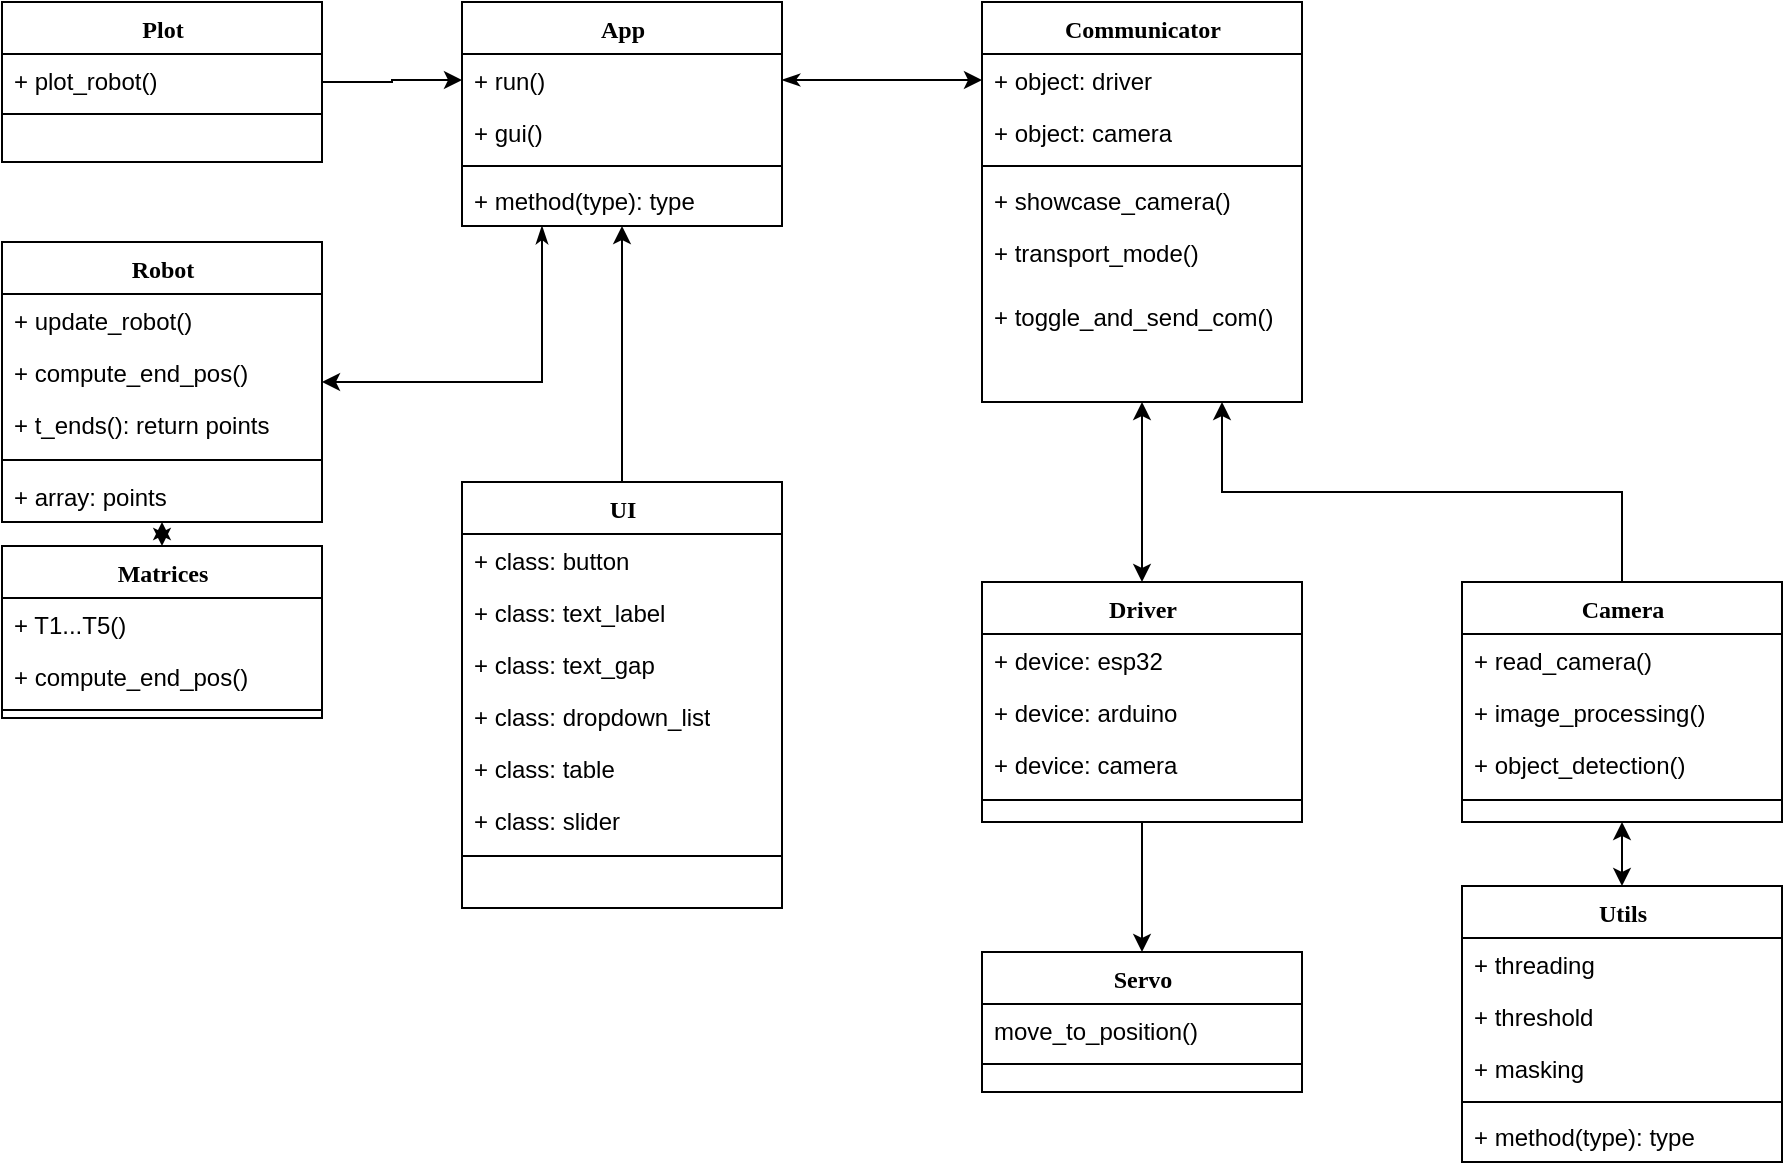 <mxfile version="24.8.0">
  <diagram name="Page-1" id="9f46799a-70d6-7492-0946-bef42562c5a5">
    <mxGraphModel dx="1652" dy="862" grid="1" gridSize="10" guides="1" tooltips="1" connect="1" arrows="1" fold="1" page="1" pageScale="1" pageWidth="1100" pageHeight="850" background="none" math="0" shadow="0">
      <root>
        <mxCell id="0" />
        <mxCell id="1" parent="0" />
        <mxCell id="78961159f06e98e8-17" value="&lt;div&gt;App&lt;/div&gt;" style="swimlane;html=1;fontStyle=1;align=center;verticalAlign=top;childLayout=stackLayout;horizontal=1;startSize=26;horizontalStack=0;resizeParent=1;resizeLast=0;collapsible=1;marginBottom=0;swimlaneFillColor=#ffffff;rounded=0;shadow=0;comic=0;labelBackgroundColor=none;strokeWidth=1;fillColor=none;fontFamily=Verdana;fontSize=12" parent="1" vertex="1">
          <mxGeometry x="335" y="135" width="160" height="112" as="geometry" />
        </mxCell>
        <mxCell id="78961159f06e98e8-21" value="+ run()" style="text;html=1;strokeColor=none;fillColor=none;align=left;verticalAlign=top;spacingLeft=4;spacingRight=4;whiteSpace=wrap;overflow=hidden;rotatable=0;points=[[0,0.5],[1,0.5]];portConstraint=eastwest;" parent="78961159f06e98e8-17" vertex="1">
          <mxGeometry y="26" width="160" height="26" as="geometry" />
        </mxCell>
        <mxCell id="y2Rr1G1InL5f_Mi1YHpn-5" value="+ gui()" style="text;html=1;strokeColor=none;fillColor=none;align=left;verticalAlign=top;spacingLeft=4;spacingRight=4;whiteSpace=wrap;overflow=hidden;rotatable=0;points=[[0,0.5],[1,0.5]];portConstraint=eastwest;" vertex="1" parent="78961159f06e98e8-17">
          <mxGeometry y="52" width="160" height="26" as="geometry" />
        </mxCell>
        <mxCell id="78961159f06e98e8-19" value="" style="line;html=1;strokeWidth=1;fillColor=none;align=left;verticalAlign=middle;spacingTop=-1;spacingLeft=3;spacingRight=3;rotatable=0;labelPosition=right;points=[];portConstraint=eastwest;" parent="78961159f06e98e8-17" vertex="1">
          <mxGeometry y="78" width="160" height="8" as="geometry" />
        </mxCell>
        <mxCell id="78961159f06e98e8-20" value="+ method(type): type" style="text;html=1;strokeColor=none;fillColor=none;align=left;verticalAlign=top;spacingLeft=4;spacingRight=4;whiteSpace=wrap;overflow=hidden;rotatable=0;points=[[0,0.5],[1,0.5]];portConstraint=eastwest;" parent="78961159f06e98e8-17" vertex="1">
          <mxGeometry y="86" width="160" height="26" as="geometry" />
        </mxCell>
        <mxCell id="78961159f06e98e8-30" value="Communicator" style="swimlane;html=1;fontStyle=1;align=center;verticalAlign=top;childLayout=stackLayout;horizontal=1;startSize=26;horizontalStack=0;resizeParent=1;resizeLast=0;collapsible=1;marginBottom=0;swimlaneFillColor=#ffffff;rounded=0;shadow=0;comic=0;labelBackgroundColor=none;strokeWidth=1;fillColor=none;fontFamily=Verdana;fontSize=12" parent="1" vertex="1">
          <mxGeometry x="595" y="135" width="160" height="200" as="geometry" />
        </mxCell>
        <mxCell id="78961159f06e98e8-31" value="+ object: driver" style="text;html=1;strokeColor=none;fillColor=none;align=left;verticalAlign=top;spacingLeft=4;spacingRight=4;whiteSpace=wrap;overflow=hidden;rotatable=0;points=[[0,0.5],[1,0.5]];portConstraint=eastwest;" parent="78961159f06e98e8-30" vertex="1">
          <mxGeometry y="26" width="160" height="26" as="geometry" />
        </mxCell>
        <mxCell id="78961159f06e98e8-32" value="+ object: camera" style="text;html=1;strokeColor=none;fillColor=none;align=left;verticalAlign=top;spacingLeft=4;spacingRight=4;whiteSpace=wrap;overflow=hidden;rotatable=0;points=[[0,0.5],[1,0.5]];portConstraint=eastwest;" parent="78961159f06e98e8-30" vertex="1">
          <mxGeometry y="52" width="160" height="26" as="geometry" />
        </mxCell>
        <mxCell id="78961159f06e98e8-38" value="" style="line;html=1;strokeWidth=1;fillColor=none;align=left;verticalAlign=middle;spacingTop=-1;spacingLeft=3;spacingRight=3;rotatable=0;labelPosition=right;points=[];portConstraint=eastwest;" parent="78961159f06e98e8-30" vertex="1">
          <mxGeometry y="78" width="160" height="8" as="geometry" />
        </mxCell>
        <mxCell id="QlMGVQ_QJYoTxt8vf1R1-7" value="+ showcase_camera()" style="text;html=1;strokeColor=none;fillColor=none;align=left;verticalAlign=top;spacingLeft=4;spacingRight=4;whiteSpace=wrap;overflow=hidden;rotatable=0;points=[[0,0.5],[1,0.5]];portConstraint=eastwest;" parent="78961159f06e98e8-30" vertex="1">
          <mxGeometry y="86" width="160" height="26" as="geometry" />
        </mxCell>
        <mxCell id="QlMGVQ_QJYoTxt8vf1R1-8" value="&lt;div&gt;+ transport_mode()&lt;/div&gt;" style="text;html=1;strokeColor=none;fillColor=none;align=left;verticalAlign=top;spacingLeft=4;spacingRight=4;whiteSpace=wrap;overflow=hidden;rotatable=0;points=[[0,0.5],[1,0.5]];portConstraint=eastwest;" parent="78961159f06e98e8-30" vertex="1">
          <mxGeometry y="112" width="160" height="32" as="geometry" />
        </mxCell>
        <mxCell id="QlMGVQ_QJYoTxt8vf1R1-9" value="+ toggle_and_send_com()" style="text;html=1;strokeColor=none;fillColor=none;align=left;verticalAlign=top;spacingLeft=4;spacingRight=4;whiteSpace=wrap;overflow=hidden;rotatable=0;points=[[0,0.5],[1,0.5]];portConstraint=eastwest;" parent="78961159f06e98e8-30" vertex="1">
          <mxGeometry y="144" width="160" height="26" as="geometry" />
        </mxCell>
        <mxCell id="y2Rr1G1InL5f_Mi1YHpn-1" style="edgeStyle=orthogonalEdgeStyle;rounded=0;orthogonalLoop=1;jettySize=auto;html=1;entryX=0.5;entryY=1;entryDx=0;entryDy=0;" edge="1" parent="1" source="78961159f06e98e8-43" target="78961159f06e98e8-17">
          <mxGeometry relative="1" as="geometry" />
        </mxCell>
        <mxCell id="78961159f06e98e8-43" value="UI" style="swimlane;html=1;fontStyle=1;align=center;verticalAlign=top;childLayout=stackLayout;horizontal=1;startSize=26;horizontalStack=0;resizeParent=1;resizeLast=0;collapsible=1;marginBottom=0;swimlaneFillColor=#ffffff;rounded=0;shadow=0;comic=0;labelBackgroundColor=none;strokeWidth=1;fillColor=none;fontFamily=Verdana;fontSize=12" parent="1" vertex="1">
          <mxGeometry x="335" y="375" width="160" height="213" as="geometry" />
        </mxCell>
        <mxCell id="78961159f06e98e8-44" value="+ class: button" style="text;html=1;strokeColor=none;fillColor=none;align=left;verticalAlign=top;spacingLeft=4;spacingRight=4;whiteSpace=wrap;overflow=hidden;rotatable=0;points=[[0,0.5],[1,0.5]];portConstraint=eastwest;" parent="78961159f06e98e8-43" vertex="1">
          <mxGeometry y="26" width="160" height="26" as="geometry" />
        </mxCell>
        <mxCell id="78961159f06e98e8-45" value="&lt;div&gt;+ class: text_label&lt;/div&gt;" style="text;html=1;strokeColor=none;fillColor=none;align=left;verticalAlign=top;spacingLeft=4;spacingRight=4;whiteSpace=wrap;overflow=hidden;rotatable=0;points=[[0,0.5],[1,0.5]];portConstraint=eastwest;" parent="78961159f06e98e8-43" vertex="1">
          <mxGeometry y="52" width="160" height="26" as="geometry" />
        </mxCell>
        <mxCell id="78961159f06e98e8-49" value="+ class: text_gap" style="text;html=1;strokeColor=none;fillColor=none;align=left;verticalAlign=top;spacingLeft=4;spacingRight=4;whiteSpace=wrap;overflow=hidden;rotatable=0;points=[[0,0.5],[1,0.5]];portConstraint=eastwest;" parent="78961159f06e98e8-43" vertex="1">
          <mxGeometry y="78" width="160" height="26" as="geometry" />
        </mxCell>
        <mxCell id="78961159f06e98e8-50" value="+ class: dropdown_list" style="text;html=1;strokeColor=none;fillColor=none;align=left;verticalAlign=top;spacingLeft=4;spacingRight=4;whiteSpace=wrap;overflow=hidden;rotatable=0;points=[[0,0.5],[1,0.5]];portConstraint=eastwest;" parent="78961159f06e98e8-43" vertex="1">
          <mxGeometry y="104" width="160" height="26" as="geometry" />
        </mxCell>
        <mxCell id="QlMGVQ_QJYoTxt8vf1R1-1" value="+ class: table" style="text;html=1;strokeColor=none;fillColor=none;align=left;verticalAlign=top;spacingLeft=4;spacingRight=4;whiteSpace=wrap;overflow=hidden;rotatable=0;points=[[0,0.5],[1,0.5]];portConstraint=eastwest;" parent="78961159f06e98e8-43" vertex="1">
          <mxGeometry y="130" width="160" height="26" as="geometry" />
        </mxCell>
        <mxCell id="QlMGVQ_QJYoTxt8vf1R1-2" value="+ class: slider" style="text;html=1;strokeColor=none;fillColor=none;align=left;verticalAlign=top;spacingLeft=4;spacingRight=4;whiteSpace=wrap;overflow=hidden;rotatable=0;points=[[0,0.5],[1,0.5]];portConstraint=eastwest;" parent="78961159f06e98e8-43" vertex="1">
          <mxGeometry y="156" width="160" height="26" as="geometry" />
        </mxCell>
        <mxCell id="78961159f06e98e8-51" value="" style="line;html=1;strokeWidth=1;fillColor=none;align=left;verticalAlign=middle;spacingTop=-1;spacingLeft=3;spacingRight=3;rotatable=0;labelPosition=right;points=[];portConstraint=eastwest;" parent="78961159f06e98e8-43" vertex="1">
          <mxGeometry y="182" width="160" height="10" as="geometry" />
        </mxCell>
        <mxCell id="y2Rr1G1InL5f_Mi1YHpn-2" style="edgeStyle=orthogonalEdgeStyle;rounded=0;orthogonalLoop=1;jettySize=auto;html=1;entryX=0;entryY=0.5;entryDx=0;entryDy=0;" edge="1" parent="1" source="78961159f06e98e8-56" target="78961159f06e98e8-21">
          <mxGeometry relative="1" as="geometry" />
        </mxCell>
        <mxCell id="78961159f06e98e8-56" value="Plot" style="swimlane;html=1;fontStyle=1;align=center;verticalAlign=top;childLayout=stackLayout;horizontal=1;startSize=26;horizontalStack=0;resizeParent=1;resizeLast=0;collapsible=1;marginBottom=0;swimlaneFillColor=#ffffff;rounded=0;shadow=0;comic=0;labelBackgroundColor=none;strokeWidth=1;fillColor=none;fontFamily=Verdana;fontSize=12" parent="1" vertex="1">
          <mxGeometry x="105" y="135" width="160" height="80" as="geometry" />
        </mxCell>
        <mxCell id="78961159f06e98e8-57" value="+ plot_robot()" style="text;html=1;strokeColor=none;fillColor=none;align=left;verticalAlign=top;spacingLeft=4;spacingRight=4;whiteSpace=wrap;overflow=hidden;rotatable=0;points=[[0,0.5],[1,0.5]];portConstraint=eastwest;" parent="78961159f06e98e8-56" vertex="1">
          <mxGeometry y="26" width="160" height="26" as="geometry" />
        </mxCell>
        <mxCell id="78961159f06e98e8-64" value="" style="line;html=1;strokeWidth=1;fillColor=none;align=left;verticalAlign=middle;spacingTop=-1;spacingLeft=3;spacingRight=3;rotatable=0;labelPosition=right;points=[];portConstraint=eastwest;" parent="78961159f06e98e8-56" vertex="1">
          <mxGeometry y="52" width="160" height="8" as="geometry" />
        </mxCell>
        <mxCell id="QlMGVQ_QJYoTxt8vf1R1-10" value="Servo" style="swimlane;html=1;fontStyle=1;align=center;verticalAlign=top;childLayout=stackLayout;horizontal=1;startSize=26;horizontalStack=0;resizeParent=1;resizeLast=0;collapsible=1;marginBottom=0;swimlaneFillColor=#ffffff;rounded=0;shadow=0;comic=0;labelBackgroundColor=none;strokeWidth=1;fillColor=none;fontFamily=Verdana;fontSize=12" parent="1" vertex="1">
          <mxGeometry x="595" y="610" width="160" height="70" as="geometry" />
        </mxCell>
        <mxCell id="QlMGVQ_QJYoTxt8vf1R1-11" value="move_to_position()" style="text;html=1;strokeColor=none;fillColor=none;align=left;verticalAlign=top;spacingLeft=4;spacingRight=4;whiteSpace=wrap;overflow=hidden;rotatable=0;points=[[0,0.5],[1,0.5]];portConstraint=eastwest;" parent="QlMGVQ_QJYoTxt8vf1R1-10" vertex="1">
          <mxGeometry y="26" width="160" height="26" as="geometry" />
        </mxCell>
        <mxCell id="QlMGVQ_QJYoTxt8vf1R1-12" value="" style="line;html=1;strokeWidth=1;fillColor=none;align=left;verticalAlign=middle;spacingTop=-1;spacingLeft=3;spacingRight=3;rotatable=0;labelPosition=right;points=[];portConstraint=eastwest;" parent="QlMGVQ_QJYoTxt8vf1R1-10" vertex="1">
          <mxGeometry y="52" width="160" height="8" as="geometry" />
        </mxCell>
        <mxCell id="QlMGVQ_QJYoTxt8vf1R1-24" value="" style="edgeStyle=orthogonalEdgeStyle;rounded=0;orthogonalLoop=1;jettySize=auto;html=1;entryX=0.5;entryY=0;entryDx=0;entryDy=0;" parent="1" source="QlMGVQ_QJYoTxt8vf1R1-14" target="QlMGVQ_QJYoTxt8vf1R1-10" edge="1">
          <mxGeometry relative="1" as="geometry" />
        </mxCell>
        <mxCell id="QlMGVQ_QJYoTxt8vf1R1-14" value="Driver" style="swimlane;html=1;fontStyle=1;align=center;verticalAlign=top;childLayout=stackLayout;horizontal=1;startSize=26;horizontalStack=0;resizeParent=1;resizeLast=0;collapsible=1;marginBottom=0;swimlaneFillColor=#ffffff;rounded=0;shadow=0;comic=0;labelBackgroundColor=none;strokeWidth=1;fillColor=none;fontFamily=Verdana;fontSize=12" parent="1" vertex="1">
          <mxGeometry x="595" y="425" width="160" height="120" as="geometry" />
        </mxCell>
        <mxCell id="QlMGVQ_QJYoTxt8vf1R1-15" value="&lt;div&gt;+ device: esp32&lt;/div&gt;" style="text;html=1;strokeColor=none;fillColor=none;align=left;verticalAlign=top;spacingLeft=4;spacingRight=4;whiteSpace=wrap;overflow=hidden;rotatable=0;points=[[0,0.5],[1,0.5]];portConstraint=eastwest;" parent="QlMGVQ_QJYoTxt8vf1R1-14" vertex="1">
          <mxGeometry y="26" width="160" height="26" as="geometry" />
        </mxCell>
        <mxCell id="QlMGVQ_QJYoTxt8vf1R1-16" value="&lt;div&gt;+ device: arduino&lt;br&gt;&lt;/div&gt;" style="text;html=1;strokeColor=none;fillColor=none;align=left;verticalAlign=top;spacingLeft=4;spacingRight=4;whiteSpace=wrap;overflow=hidden;rotatable=0;points=[[0,0.5],[1,0.5]];portConstraint=eastwest;" parent="QlMGVQ_QJYoTxt8vf1R1-14" vertex="1">
          <mxGeometry y="52" width="160" height="26" as="geometry" />
        </mxCell>
        <mxCell id="QlMGVQ_QJYoTxt8vf1R1-17" value="+ device: camera" style="text;html=1;strokeColor=none;fillColor=none;align=left;verticalAlign=top;spacingLeft=4;spacingRight=4;whiteSpace=wrap;overflow=hidden;rotatable=0;points=[[0,0.5],[1,0.5]];portConstraint=eastwest;" parent="QlMGVQ_QJYoTxt8vf1R1-14" vertex="1">
          <mxGeometry y="78" width="160" height="26" as="geometry" />
        </mxCell>
        <mxCell id="QlMGVQ_QJYoTxt8vf1R1-21" value="" style="line;html=1;strokeWidth=1;fillColor=none;align=left;verticalAlign=middle;spacingTop=-1;spacingLeft=3;spacingRight=3;rotatable=0;labelPosition=right;points=[];portConstraint=eastwest;" parent="QlMGVQ_QJYoTxt8vf1R1-14" vertex="1">
          <mxGeometry y="104" width="160" height="10" as="geometry" />
        </mxCell>
        <mxCell id="QlMGVQ_QJYoTxt8vf1R1-25" value="Utils" style="swimlane;html=1;fontStyle=1;align=center;verticalAlign=top;childLayout=stackLayout;horizontal=1;startSize=26;horizontalStack=0;resizeParent=1;resizeLast=0;collapsible=1;marginBottom=0;swimlaneFillColor=#ffffff;rounded=0;shadow=0;comic=0;labelBackgroundColor=none;strokeWidth=1;fillColor=none;fontFamily=Verdana;fontSize=12" parent="1" vertex="1">
          <mxGeometry x="835" y="577" width="160" height="138" as="geometry" />
        </mxCell>
        <mxCell id="QlMGVQ_QJYoTxt8vf1R1-35" value="+ threading" style="text;html=1;strokeColor=none;fillColor=none;align=left;verticalAlign=top;spacingLeft=4;spacingRight=4;whiteSpace=wrap;overflow=hidden;rotatable=0;points=[[0,0.5],[1,0.5]];portConstraint=eastwest;" parent="QlMGVQ_QJYoTxt8vf1R1-25" vertex="1">
          <mxGeometry y="26" width="160" height="26" as="geometry" />
        </mxCell>
        <mxCell id="QlMGVQ_QJYoTxt8vf1R1-26" value="+ threshold" style="text;html=1;strokeColor=none;fillColor=none;align=left;verticalAlign=top;spacingLeft=4;spacingRight=4;whiteSpace=wrap;overflow=hidden;rotatable=0;points=[[0,0.5],[1,0.5]];portConstraint=eastwest;" parent="QlMGVQ_QJYoTxt8vf1R1-25" vertex="1">
          <mxGeometry y="52" width="160" height="26" as="geometry" />
        </mxCell>
        <mxCell id="QlMGVQ_QJYoTxt8vf1R1-34" value="&lt;div&gt;+ masking&lt;/div&gt;" style="text;html=1;strokeColor=none;fillColor=none;align=left;verticalAlign=top;spacingLeft=4;spacingRight=4;whiteSpace=wrap;overflow=hidden;rotatable=0;points=[[0,0.5],[1,0.5]];portConstraint=eastwest;" parent="QlMGVQ_QJYoTxt8vf1R1-25" vertex="1">
          <mxGeometry y="78" width="160" height="26" as="geometry" />
        </mxCell>
        <mxCell id="QlMGVQ_QJYoTxt8vf1R1-27" value="" style="line;html=1;strokeWidth=1;fillColor=none;align=left;verticalAlign=middle;spacingTop=-1;spacingLeft=3;spacingRight=3;rotatable=0;labelPosition=right;points=[];portConstraint=eastwest;" parent="QlMGVQ_QJYoTxt8vf1R1-25" vertex="1">
          <mxGeometry y="104" width="160" height="8" as="geometry" />
        </mxCell>
        <mxCell id="QlMGVQ_QJYoTxt8vf1R1-28" value="+ method(type): type" style="text;html=1;strokeColor=none;fillColor=none;align=left;verticalAlign=top;spacingLeft=4;spacingRight=4;whiteSpace=wrap;overflow=hidden;rotatable=0;points=[[0,0.5],[1,0.5]];portConstraint=eastwest;" parent="QlMGVQ_QJYoTxt8vf1R1-25" vertex="1">
          <mxGeometry y="112" width="160" height="26" as="geometry" />
        </mxCell>
        <mxCell id="QlMGVQ_QJYoTxt8vf1R1-50" style="edgeStyle=orthogonalEdgeStyle;rounded=0;orthogonalLoop=1;jettySize=auto;html=1;exitX=0.5;exitY=0;exitDx=0;exitDy=0;entryX=0.75;entryY=1;entryDx=0;entryDy=0;" parent="1" source="QlMGVQ_QJYoTxt8vf1R1-29" target="78961159f06e98e8-30" edge="1">
          <mxGeometry relative="1" as="geometry" />
        </mxCell>
        <mxCell id="QlMGVQ_QJYoTxt8vf1R1-29" value="Camera" style="swimlane;html=1;fontStyle=1;align=center;verticalAlign=top;childLayout=stackLayout;horizontal=1;startSize=26;horizontalStack=0;resizeParent=1;resizeLast=0;collapsible=1;marginBottom=0;swimlaneFillColor=#ffffff;rounded=0;shadow=0;comic=0;labelBackgroundColor=none;strokeWidth=1;fillColor=none;fontFamily=Verdana;fontSize=12" parent="1" vertex="1">
          <mxGeometry x="835" y="425" width="160" height="120" as="geometry" />
        </mxCell>
        <mxCell id="QlMGVQ_QJYoTxt8vf1R1-30" value="&lt;div&gt;+ read_camera()&lt;/div&gt;" style="text;html=1;strokeColor=none;fillColor=none;align=left;verticalAlign=top;spacingLeft=4;spacingRight=4;whiteSpace=wrap;overflow=hidden;rotatable=0;points=[[0,0.5],[1,0.5]];portConstraint=eastwest;" parent="QlMGVQ_QJYoTxt8vf1R1-29" vertex="1">
          <mxGeometry y="26" width="160" height="26" as="geometry" />
        </mxCell>
        <mxCell id="QlMGVQ_QJYoTxt8vf1R1-31" value="&lt;div&gt;+ image_processing()&lt;br&gt;&lt;/div&gt;" style="text;html=1;strokeColor=none;fillColor=none;align=left;verticalAlign=top;spacingLeft=4;spacingRight=4;whiteSpace=wrap;overflow=hidden;rotatable=0;points=[[0,0.5],[1,0.5]];portConstraint=eastwest;" parent="QlMGVQ_QJYoTxt8vf1R1-29" vertex="1">
          <mxGeometry y="52" width="160" height="26" as="geometry" />
        </mxCell>
        <mxCell id="QlMGVQ_QJYoTxt8vf1R1-32" value="+ object_detection()" style="text;html=1;strokeColor=none;fillColor=none;align=left;verticalAlign=top;spacingLeft=4;spacingRight=4;whiteSpace=wrap;overflow=hidden;rotatable=0;points=[[0,0.5],[1,0.5]];portConstraint=eastwest;" parent="QlMGVQ_QJYoTxt8vf1R1-29" vertex="1">
          <mxGeometry y="78" width="160" height="26" as="geometry" />
        </mxCell>
        <mxCell id="QlMGVQ_QJYoTxt8vf1R1-33" value="" style="line;html=1;strokeWidth=1;fillColor=none;align=left;verticalAlign=middle;spacingTop=-1;spacingLeft=3;spacingRight=3;rotatable=0;labelPosition=right;points=[];portConstraint=eastwest;" parent="QlMGVQ_QJYoTxt8vf1R1-29" vertex="1">
          <mxGeometry y="104" width="160" height="10" as="geometry" />
        </mxCell>
        <mxCell id="QlMGVQ_QJYoTxt8vf1R1-36" value="" style="endArrow=classic;startArrow=classic;html=1;rounded=0;exitX=0.5;exitY=0;exitDx=0;exitDy=0;entryX=0.5;entryY=1;entryDx=0;entryDy=0;" parent="1" source="QlMGVQ_QJYoTxt8vf1R1-25" target="QlMGVQ_QJYoTxt8vf1R1-29" edge="1">
          <mxGeometry width="50" height="50" relative="1" as="geometry">
            <mxPoint x="585" y="445" as="sourcePoint" />
            <mxPoint x="635" y="395" as="targetPoint" />
          </mxGeometry>
        </mxCell>
        <mxCell id="QlMGVQ_QJYoTxt8vf1R1-37" value="Matrices" style="swimlane;html=1;fontStyle=1;align=center;verticalAlign=top;childLayout=stackLayout;horizontal=1;startSize=26;horizontalStack=0;resizeParent=1;resizeLast=0;collapsible=1;marginBottom=0;swimlaneFillColor=#ffffff;rounded=0;shadow=0;comic=0;labelBackgroundColor=none;strokeWidth=1;fillColor=none;fontFamily=Verdana;fontSize=12" parent="1" vertex="1">
          <mxGeometry x="105" y="407" width="160" height="86" as="geometry" />
        </mxCell>
        <mxCell id="QlMGVQ_QJYoTxt8vf1R1-38" value="+ T1...T5()" style="text;html=1;strokeColor=none;fillColor=none;align=left;verticalAlign=top;spacingLeft=4;spacingRight=4;whiteSpace=wrap;overflow=hidden;rotatable=0;points=[[0,0.5],[1,0.5]];portConstraint=eastwest;" parent="QlMGVQ_QJYoTxt8vf1R1-37" vertex="1">
          <mxGeometry y="26" width="160" height="26" as="geometry" />
        </mxCell>
        <mxCell id="y2Rr1G1InL5f_Mi1YHpn-7" value="+ compute_end_pos()" style="text;html=1;strokeColor=none;fillColor=none;align=left;verticalAlign=top;spacingLeft=4;spacingRight=4;whiteSpace=wrap;overflow=hidden;rotatable=0;points=[[0,0.5],[1,0.5]];portConstraint=eastwest;" vertex="1" parent="QlMGVQ_QJYoTxt8vf1R1-37">
          <mxGeometry y="52" width="160" height="26" as="geometry" />
        </mxCell>
        <mxCell id="QlMGVQ_QJYoTxt8vf1R1-41" value="" style="line;html=1;strokeWidth=1;fillColor=none;align=left;verticalAlign=middle;spacingTop=-1;spacingLeft=3;spacingRight=3;rotatable=0;labelPosition=right;points=[];portConstraint=eastwest;" parent="QlMGVQ_QJYoTxt8vf1R1-37" vertex="1">
          <mxGeometry y="78" width="160" height="8" as="geometry" />
        </mxCell>
        <mxCell id="y2Rr1G1InL5f_Mi1YHpn-3" style="edgeStyle=orthogonalEdgeStyle;rounded=0;orthogonalLoop=1;jettySize=auto;html=1;entryX=0.25;entryY=1;entryDx=0;entryDy=0;endArrow=classicThin;endFill=1;startArrow=classic;startFill=1;" edge="1" parent="1" source="QlMGVQ_QJYoTxt8vf1R1-43" target="78961159f06e98e8-17">
          <mxGeometry relative="1" as="geometry" />
        </mxCell>
        <mxCell id="QlMGVQ_QJYoTxt8vf1R1-43" value="Robot" style="swimlane;html=1;fontStyle=1;align=center;verticalAlign=top;childLayout=stackLayout;horizontal=1;startSize=26;horizontalStack=0;resizeParent=1;resizeLast=0;collapsible=1;marginBottom=0;swimlaneFillColor=#ffffff;rounded=0;shadow=0;comic=0;labelBackgroundColor=none;strokeWidth=1;fillColor=none;fontFamily=Verdana;fontSize=12" parent="1" vertex="1">
          <mxGeometry x="105" y="255" width="160" height="140" as="geometry" />
        </mxCell>
        <mxCell id="QlMGVQ_QJYoTxt8vf1R1-44" value="+ update_robot()" style="text;html=1;strokeColor=none;fillColor=none;align=left;verticalAlign=top;spacingLeft=4;spacingRight=4;whiteSpace=wrap;overflow=hidden;rotatable=0;points=[[0,0.5],[1,0.5]];portConstraint=eastwest;" parent="QlMGVQ_QJYoTxt8vf1R1-43" vertex="1">
          <mxGeometry y="26" width="160" height="26" as="geometry" />
        </mxCell>
        <mxCell id="QlMGVQ_QJYoTxt8vf1R1-45" value="+ compute_end_pos()" style="text;html=1;strokeColor=none;fillColor=none;align=left;verticalAlign=top;spacingLeft=4;spacingRight=4;whiteSpace=wrap;overflow=hidden;rotatable=0;points=[[0,0.5],[1,0.5]];portConstraint=eastwest;" parent="QlMGVQ_QJYoTxt8vf1R1-43" vertex="1">
          <mxGeometry y="52" width="160" height="26" as="geometry" />
        </mxCell>
        <mxCell id="y2Rr1G1InL5f_Mi1YHpn-6" value="+ t_ends(): return points" style="text;html=1;strokeColor=none;fillColor=none;align=left;verticalAlign=top;spacingLeft=4;spacingRight=4;whiteSpace=wrap;overflow=hidden;rotatable=0;points=[[0,0.5],[1,0.5]];portConstraint=eastwest;" vertex="1" parent="QlMGVQ_QJYoTxt8vf1R1-43">
          <mxGeometry y="78" width="160" height="26" as="geometry" />
        </mxCell>
        <mxCell id="QlMGVQ_QJYoTxt8vf1R1-47" value="" style="line;html=1;strokeWidth=1;fillColor=none;align=left;verticalAlign=middle;spacingTop=-1;spacingLeft=3;spacingRight=3;rotatable=0;labelPosition=right;points=[];portConstraint=eastwest;" parent="QlMGVQ_QJYoTxt8vf1R1-43" vertex="1">
          <mxGeometry y="104" width="160" height="10" as="geometry" />
        </mxCell>
        <mxCell id="QlMGVQ_QJYoTxt8vf1R1-49" value="+ array: points" style="text;html=1;strokeColor=none;fillColor=none;align=left;verticalAlign=top;spacingLeft=4;spacingRight=4;whiteSpace=wrap;overflow=hidden;rotatable=0;points=[[0,0.5],[1,0.5]];portConstraint=eastwest;" parent="QlMGVQ_QJYoTxt8vf1R1-43" vertex="1">
          <mxGeometry y="114" width="160" height="26" as="geometry" />
        </mxCell>
        <mxCell id="QlMGVQ_QJYoTxt8vf1R1-48" value="" style="endArrow=classic;startArrow=classic;html=1;rounded=0;exitX=0.5;exitY=0;exitDx=0;exitDy=0;entryX=0.5;entryY=1;entryDx=0;entryDy=0;" parent="1" source="QlMGVQ_QJYoTxt8vf1R1-37" target="QlMGVQ_QJYoTxt8vf1R1-43" edge="1">
          <mxGeometry width="50" height="50" relative="1" as="geometry">
            <mxPoint x="-145" y="275" as="sourcePoint" />
            <mxPoint x="-95" y="225" as="targetPoint" />
          </mxGeometry>
        </mxCell>
        <mxCell id="QlMGVQ_QJYoTxt8vf1R1-51" value="" style="endArrow=classic;startArrow=classic;html=1;rounded=0;entryX=0.5;entryY=1;entryDx=0;entryDy=0;exitX=0.5;exitY=0;exitDx=0;exitDy=0;" parent="1" source="QlMGVQ_QJYoTxt8vf1R1-14" target="78961159f06e98e8-30" edge="1">
          <mxGeometry width="50" height="50" relative="1" as="geometry">
            <mxPoint x="765" y="395" as="sourcePoint" />
            <mxPoint x="815" y="345" as="targetPoint" />
            <Array as="points">
              <mxPoint x="675" y="355" />
            </Array>
          </mxGeometry>
        </mxCell>
        <mxCell id="y2Rr1G1InL5f_Mi1YHpn-4" style="edgeStyle=orthogonalEdgeStyle;rounded=0;orthogonalLoop=1;jettySize=auto;html=1;entryX=0;entryY=0.5;entryDx=0;entryDy=0;startArrow=classicThin;startFill=1;" edge="1" parent="1" source="78961159f06e98e8-21" target="78961159f06e98e8-31">
          <mxGeometry relative="1" as="geometry" />
        </mxCell>
      </root>
    </mxGraphModel>
  </diagram>
</mxfile>

